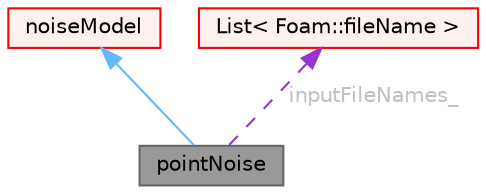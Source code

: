 digraph "pointNoise"
{
 // LATEX_PDF_SIZE
  bgcolor="transparent";
  edge [fontname=Helvetica,fontsize=10,labelfontname=Helvetica,labelfontsize=10];
  node [fontname=Helvetica,fontsize=10,shape=box,height=0.2,width=0.4];
  Node1 [id="Node000001",label="pointNoise",height=0.2,width=0.4,color="gray40", fillcolor="grey60", style="filled", fontcolor="black",tooltip="Perform noise analysis on point-based pressure data."];
  Node2 -> Node1 [id="edge1_Node000001_Node000002",dir="back",color="steelblue1",style="solid",tooltip=" "];
  Node2 [id="Node000002",label="noiseModel",height=0.2,width=0.4,color="red", fillcolor="#FFF0F0", style="filled",URL="$classFoam_1_1noiseModel.html",tooltip="Base class for noise models."];
  Node32 -> Node1 [id="edge2_Node000001_Node000032",dir="back",color="darkorchid3",style="dashed",tooltip=" ",label=" inputFileNames_",fontcolor="grey" ];
  Node32 [id="Node000032",label="List\< Foam::fileName \>",height=0.2,width=0.4,color="red", fillcolor="#FFF0F0", style="filled",URL="$classFoam_1_1List.html",tooltip=" "];
}
